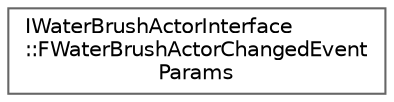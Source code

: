 digraph "Graphical Class Hierarchy"
{
 // INTERACTIVE_SVG=YES
 // LATEX_PDF_SIZE
  bgcolor="transparent";
  edge [fontname=Helvetica,fontsize=10,labelfontname=Helvetica,labelfontsize=10];
  node [fontname=Helvetica,fontsize=10,shape=box,height=0.2,width=0.4];
  rankdir="LR";
  Node0 [id="Node000000",label="IWaterBrushActorInterface\l::FWaterBrushActorChangedEvent\lParams",height=0.2,width=0.4,color="grey40", fillcolor="white", style="filled",URL="$d3/d6f/structIWaterBrushActorInterface_1_1FWaterBrushActorChangedEventParams.html",tooltip="Struct indicating what type of change occurrend on the water brush actor."];
}
